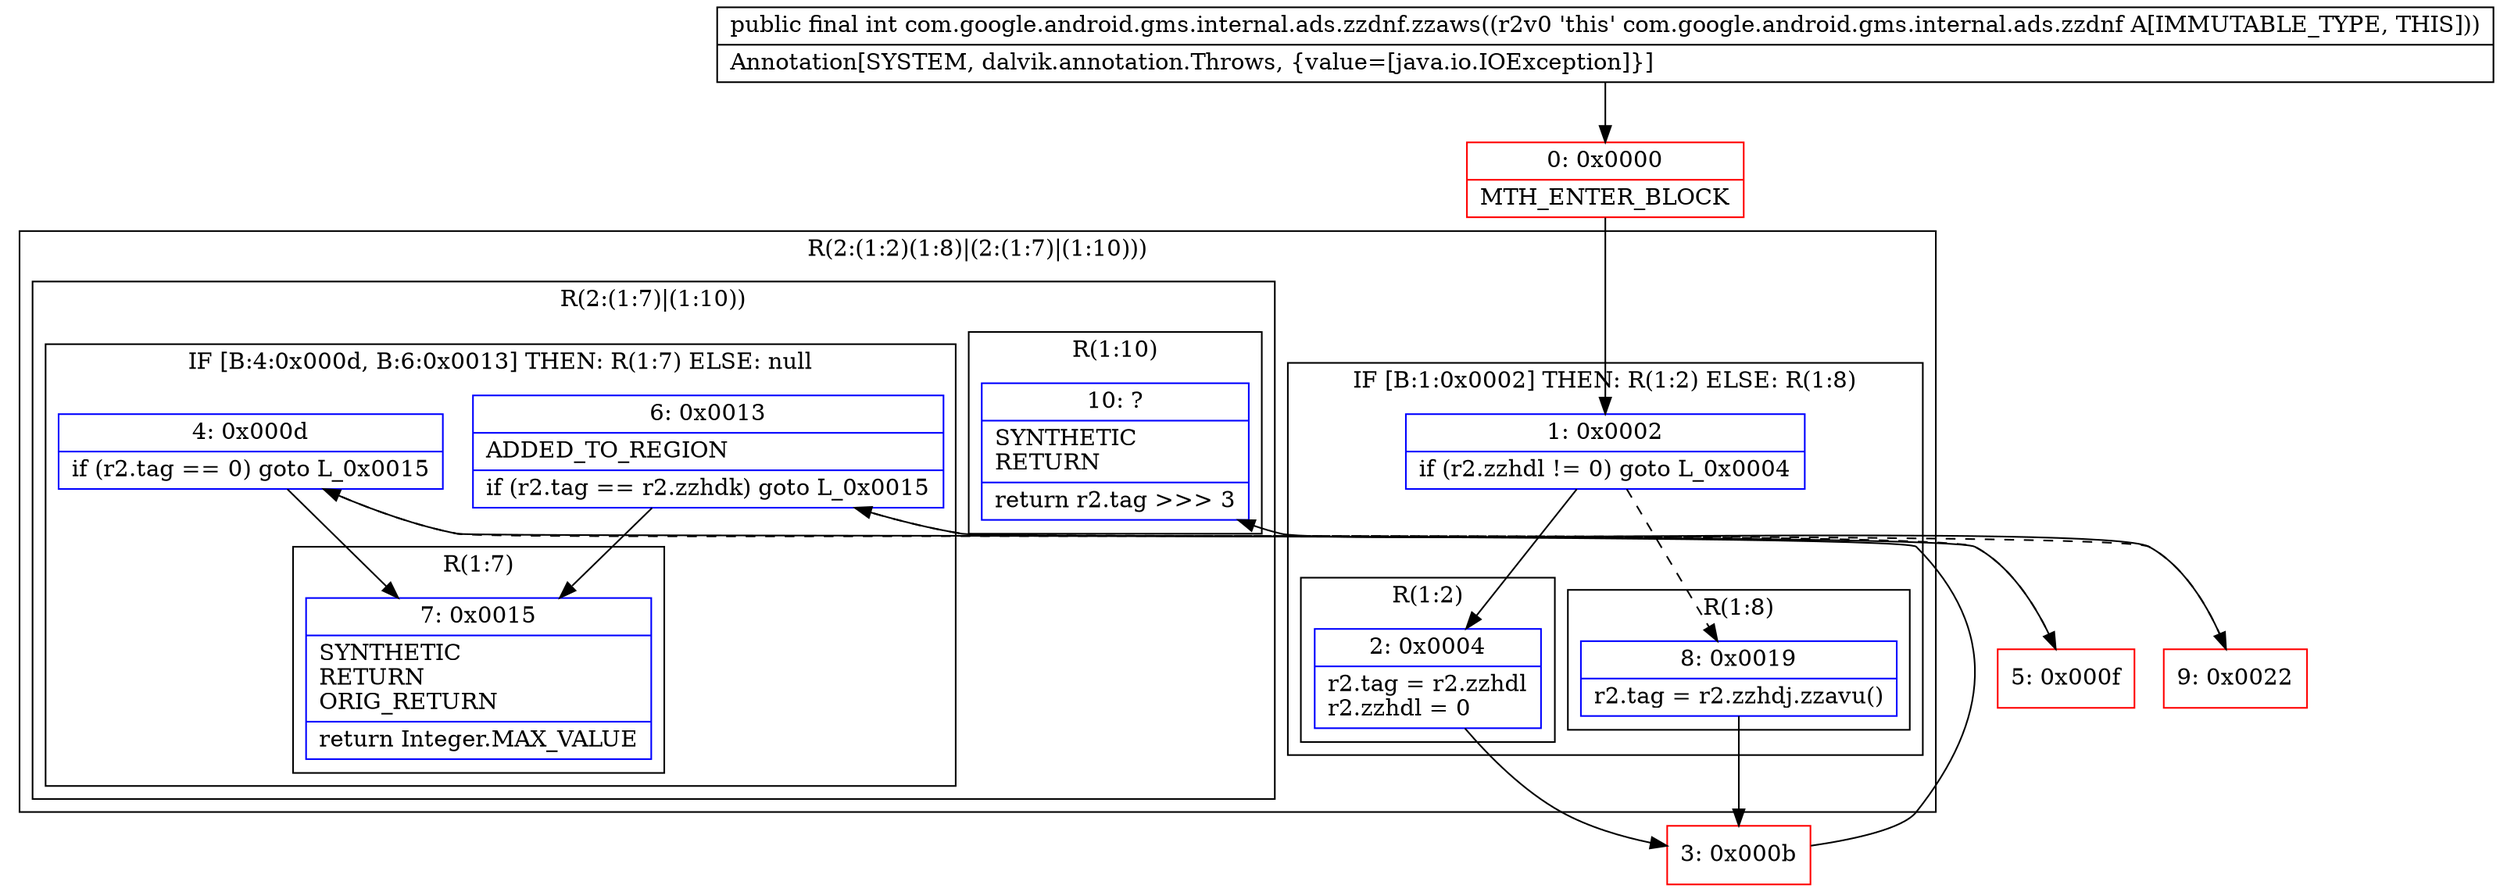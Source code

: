 digraph "CFG forcom.google.android.gms.internal.ads.zzdnf.zzaws()I" {
subgraph cluster_Region_801611712 {
label = "R(2:(1:2)(1:8)|(2:(1:7)|(1:10)))";
node [shape=record,color=blue];
subgraph cluster_IfRegion_493272108 {
label = "IF [B:1:0x0002] THEN: R(1:2) ELSE: R(1:8)";
node [shape=record,color=blue];
Node_1 [shape=record,label="{1\:\ 0x0002|if (r2.zzhdl != 0) goto L_0x0004\l}"];
subgraph cluster_Region_1255999852 {
label = "R(1:2)";
node [shape=record,color=blue];
Node_2 [shape=record,label="{2\:\ 0x0004|r2.tag = r2.zzhdl\lr2.zzhdl = 0\l}"];
}
subgraph cluster_Region_1000678320 {
label = "R(1:8)";
node [shape=record,color=blue];
Node_8 [shape=record,label="{8\:\ 0x0019|r2.tag = r2.zzhdj.zzavu()\l}"];
}
}
subgraph cluster_Region_672109211 {
label = "R(2:(1:7)|(1:10))";
node [shape=record,color=blue];
subgraph cluster_IfRegion_2149482 {
label = "IF [B:4:0x000d, B:6:0x0013] THEN: R(1:7) ELSE: null";
node [shape=record,color=blue];
Node_4 [shape=record,label="{4\:\ 0x000d|if (r2.tag == 0) goto L_0x0015\l}"];
Node_6 [shape=record,label="{6\:\ 0x0013|ADDED_TO_REGION\l|if (r2.tag == r2.zzhdk) goto L_0x0015\l}"];
subgraph cluster_Region_571745131 {
label = "R(1:7)";
node [shape=record,color=blue];
Node_7 [shape=record,label="{7\:\ 0x0015|SYNTHETIC\lRETURN\lORIG_RETURN\l|return Integer.MAX_VALUE\l}"];
}
}
subgraph cluster_Region_809385018 {
label = "R(1:10)";
node [shape=record,color=blue];
Node_10 [shape=record,label="{10\:\ ?|SYNTHETIC\lRETURN\l|return r2.tag \>\>\> 3\l}"];
}
}
}
Node_0 [shape=record,color=red,label="{0\:\ 0x0000|MTH_ENTER_BLOCK\l}"];
Node_3 [shape=record,color=red,label="{3\:\ 0x000b}"];
Node_5 [shape=record,color=red,label="{5\:\ 0x000f}"];
Node_9 [shape=record,color=red,label="{9\:\ 0x0022}"];
MethodNode[shape=record,label="{public final int com.google.android.gms.internal.ads.zzdnf.zzaws((r2v0 'this' com.google.android.gms.internal.ads.zzdnf A[IMMUTABLE_TYPE, THIS]))  | Annotation[SYSTEM, dalvik.annotation.Throws, \{value=[java.io.IOException]\}]\l}"];
MethodNode -> Node_0;
Node_1 -> Node_2;
Node_1 -> Node_8[style=dashed];
Node_2 -> Node_3;
Node_8 -> Node_3;
Node_4 -> Node_5[style=dashed];
Node_4 -> Node_7;
Node_6 -> Node_7;
Node_6 -> Node_9[style=dashed];
Node_0 -> Node_1;
Node_3 -> Node_4;
Node_5 -> Node_6;
Node_9 -> Node_10;
}

